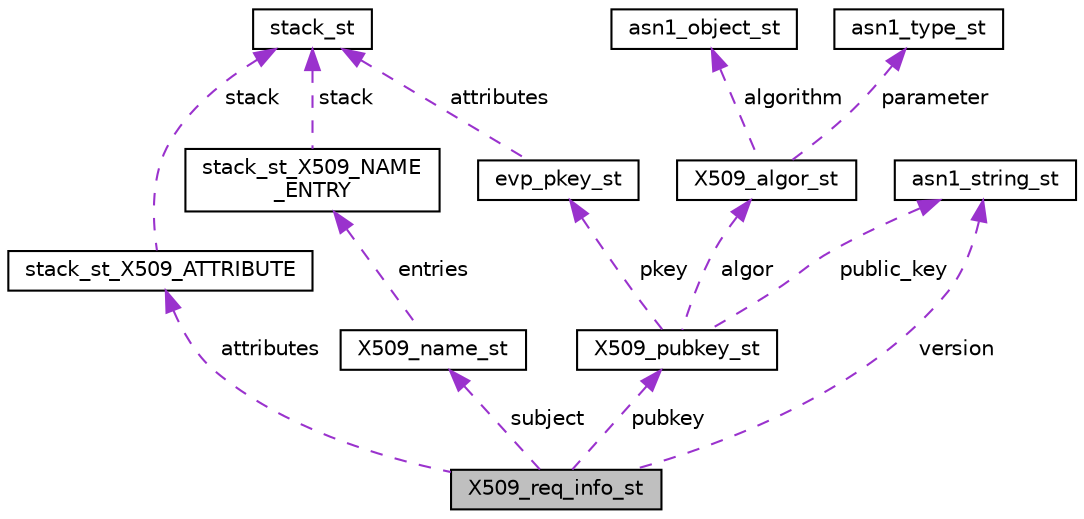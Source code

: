 digraph "X509_req_info_st"
{
 // LATEX_PDF_SIZE
  edge [fontname="Helvetica",fontsize="10",labelfontname="Helvetica",labelfontsize="10"];
  node [fontname="Helvetica",fontsize="10",shape=record];
  Node1 [label="X509_req_info_st",height=0.2,width=0.4,color="black", fillcolor="grey75", style="filled", fontcolor="black",tooltip=" "];
  Node2 -> Node1 [dir="back",color="darkorchid3",fontsize="10",style="dashed",label=" attributes" ,fontname="Helvetica"];
  Node2 [label="stack_st_X509_ATTRIBUTE",height=0.2,width=0.4,color="black", fillcolor="white", style="filled",URL="$x509_8h.html#structstack__st___x509___a_t_t_r_i_b_u_t_e",tooltip=" "];
  Node3 -> Node2 [dir="back",color="darkorchid3",fontsize="10",style="dashed",label=" stack" ,fontname="Helvetica"];
  Node3 [label="stack_st",height=0.2,width=0.4,color="black", fillcolor="white", style="filled",URL="$structstack__st.html",tooltip=" "];
  Node4 -> Node1 [dir="back",color="darkorchid3",fontsize="10",style="dashed",label=" version" ,fontname="Helvetica"];
  Node4 [label="asn1_string_st",height=0.2,width=0.4,color="black", fillcolor="white", style="filled",URL="$asn1_8h.html#structasn1__string__st",tooltip=" "];
  Node5 -> Node1 [dir="back",color="darkorchid3",fontsize="10",style="dashed",label=" subject" ,fontname="Helvetica"];
  Node5 [label="X509_name_st",height=0.2,width=0.4,color="black", fillcolor="white", style="filled",URL="$x509_8h.html#struct_x509__name__st",tooltip=" "];
  Node6 -> Node5 [dir="back",color="darkorchid3",fontsize="10",style="dashed",label=" entries" ,fontname="Helvetica"];
  Node6 [label="stack_st_X509_NAME\l_ENTRY",height=0.2,width=0.4,color="black", fillcolor="white", style="filled",URL="$x509_8h.html#structstack__st___x509___n_a_m_e___e_n_t_r_y",tooltip=" "];
  Node3 -> Node6 [dir="back",color="darkorchid3",fontsize="10",style="dashed",label=" stack" ,fontname="Helvetica"];
  Node7 -> Node1 [dir="back",color="darkorchid3",fontsize="10",style="dashed",label=" pubkey" ,fontname="Helvetica"];
  Node7 [label="X509_pubkey_st",height=0.2,width=0.4,color="black", fillcolor="white", style="filled",URL="$x509_8h.html#struct_x509__pubkey__st",tooltip=" "];
  Node4 -> Node7 [dir="back",color="darkorchid3",fontsize="10",style="dashed",label=" public_key" ,fontname="Helvetica"];
  Node8 -> Node7 [dir="back",color="darkorchid3",fontsize="10",style="dashed",label=" pkey" ,fontname="Helvetica"];
  Node8 [label="evp_pkey_st",height=0.2,width=0.4,color="black", fillcolor="white", style="filled",URL="$evp_8h.html#structevp__pkey__st",tooltip=" "];
  Node3 -> Node8 [dir="back",color="darkorchid3",fontsize="10",style="dashed",label=" attributes" ,fontname="Helvetica"];
  Node9 -> Node7 [dir="back",color="darkorchid3",fontsize="10",style="dashed",label=" algor" ,fontname="Helvetica"];
  Node9 [label="X509_algor_st",height=0.2,width=0.4,color="black", fillcolor="white", style="filled",URL="$x509_8h.html#struct_x509__algor__st",tooltip=" "];
  Node10 -> Node9 [dir="back",color="darkorchid3",fontsize="10",style="dashed",label=" algorithm" ,fontname="Helvetica"];
  Node10 [label="asn1_object_st",height=0.2,width=0.4,color="black", fillcolor="white", style="filled",URL="$asn1_8h.html#structasn1__object__st",tooltip=" "];
  Node11 -> Node9 [dir="back",color="darkorchid3",fontsize="10",style="dashed",label=" parameter" ,fontname="Helvetica"];
  Node11 [label="asn1_type_st",height=0.2,width=0.4,color="black", fillcolor="white", style="filled",URL="$asn1_8h.html#structasn1__type__st",tooltip=" "];
}
